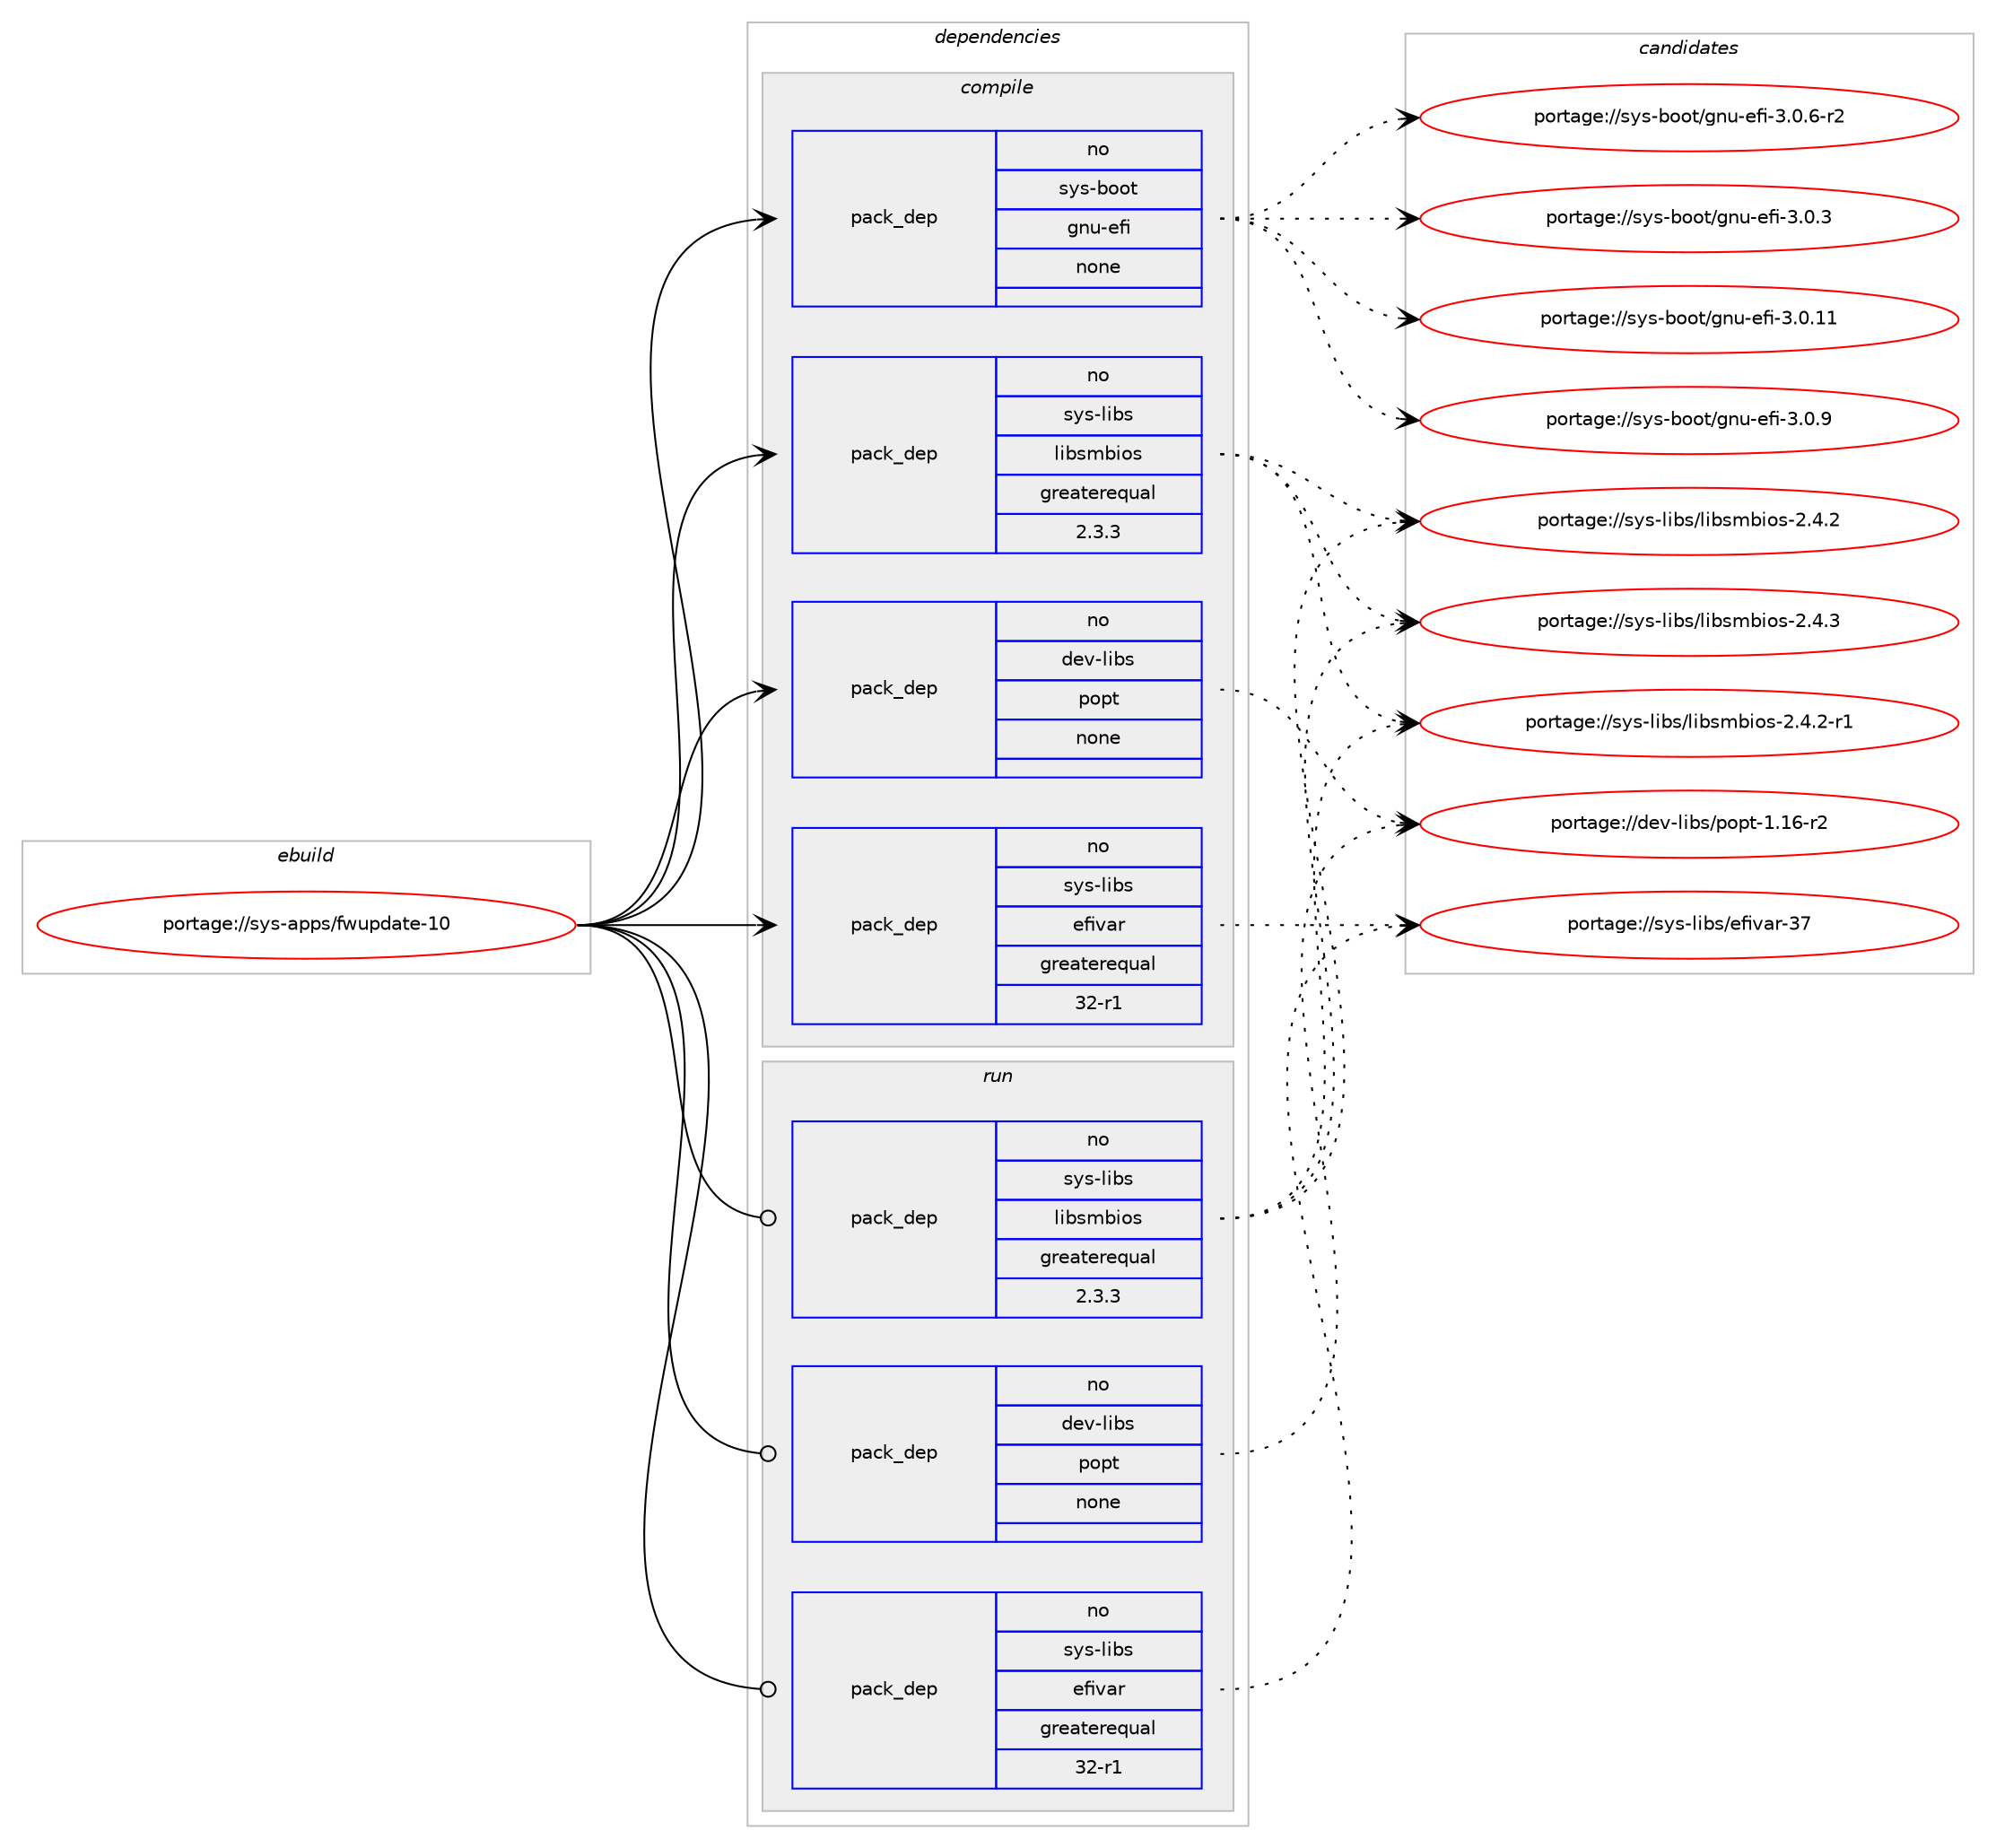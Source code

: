 digraph prolog {

# *************
# Graph options
# *************

newrank=true;
concentrate=true;
compound=true;
graph [rankdir=LR,fontname=Helvetica,fontsize=10,ranksep=1.5];#, ranksep=2.5, nodesep=0.2];
edge  [arrowhead=vee];
node  [fontname=Helvetica,fontsize=10];

# **********
# The ebuild
# **********

subgraph cluster_leftcol {
color=gray;
rank=same;
label=<<i>ebuild</i>>;
id [label="portage://sys-apps/fwupdate-10", color=red, width=4, href="../sys-apps/fwupdate-10.svg"];
}

# ****************
# The dependencies
# ****************

subgraph cluster_midcol {
color=gray;
label=<<i>dependencies</i>>;
subgraph cluster_compile {
fillcolor="#eeeeee";
style=filled;
label=<<i>compile</i>>;
subgraph pack11006 {
dependency13602 [label=<<TABLE BORDER="0" CELLBORDER="1" CELLSPACING="0" CELLPADDING="4" WIDTH="220"><TR><TD ROWSPAN="6" CELLPADDING="30">pack_dep</TD></TR><TR><TD WIDTH="110">no</TD></TR><TR><TD>dev-libs</TD></TR><TR><TD>popt</TD></TR><TR><TD>none</TD></TR><TR><TD></TD></TR></TABLE>>, shape=none, color=blue];
}
id:e -> dependency13602:w [weight=20,style="solid",arrowhead="vee"];
subgraph pack11007 {
dependency13603 [label=<<TABLE BORDER="0" CELLBORDER="1" CELLSPACING="0" CELLPADDING="4" WIDTH="220"><TR><TD ROWSPAN="6" CELLPADDING="30">pack_dep</TD></TR><TR><TD WIDTH="110">no</TD></TR><TR><TD>sys-boot</TD></TR><TR><TD>gnu-efi</TD></TR><TR><TD>none</TD></TR><TR><TD></TD></TR></TABLE>>, shape=none, color=blue];
}
id:e -> dependency13603:w [weight=20,style="solid",arrowhead="vee"];
subgraph pack11008 {
dependency13604 [label=<<TABLE BORDER="0" CELLBORDER="1" CELLSPACING="0" CELLPADDING="4" WIDTH="220"><TR><TD ROWSPAN="6" CELLPADDING="30">pack_dep</TD></TR><TR><TD WIDTH="110">no</TD></TR><TR><TD>sys-libs</TD></TR><TR><TD>efivar</TD></TR><TR><TD>greaterequal</TD></TR><TR><TD>32-r1</TD></TR></TABLE>>, shape=none, color=blue];
}
id:e -> dependency13604:w [weight=20,style="solid",arrowhead="vee"];
subgraph pack11009 {
dependency13605 [label=<<TABLE BORDER="0" CELLBORDER="1" CELLSPACING="0" CELLPADDING="4" WIDTH="220"><TR><TD ROWSPAN="6" CELLPADDING="30">pack_dep</TD></TR><TR><TD WIDTH="110">no</TD></TR><TR><TD>sys-libs</TD></TR><TR><TD>libsmbios</TD></TR><TR><TD>greaterequal</TD></TR><TR><TD>2.3.3</TD></TR></TABLE>>, shape=none, color=blue];
}
id:e -> dependency13605:w [weight=20,style="solid",arrowhead="vee"];
}
subgraph cluster_compileandrun {
fillcolor="#eeeeee";
style=filled;
label=<<i>compile and run</i>>;
}
subgraph cluster_run {
fillcolor="#eeeeee";
style=filled;
label=<<i>run</i>>;
subgraph pack11010 {
dependency13606 [label=<<TABLE BORDER="0" CELLBORDER="1" CELLSPACING="0" CELLPADDING="4" WIDTH="220"><TR><TD ROWSPAN="6" CELLPADDING="30">pack_dep</TD></TR><TR><TD WIDTH="110">no</TD></TR><TR><TD>dev-libs</TD></TR><TR><TD>popt</TD></TR><TR><TD>none</TD></TR><TR><TD></TD></TR></TABLE>>, shape=none, color=blue];
}
id:e -> dependency13606:w [weight=20,style="solid",arrowhead="odot"];
subgraph pack11011 {
dependency13607 [label=<<TABLE BORDER="0" CELLBORDER="1" CELLSPACING="0" CELLPADDING="4" WIDTH="220"><TR><TD ROWSPAN="6" CELLPADDING="30">pack_dep</TD></TR><TR><TD WIDTH="110">no</TD></TR><TR><TD>sys-libs</TD></TR><TR><TD>efivar</TD></TR><TR><TD>greaterequal</TD></TR><TR><TD>32-r1</TD></TR></TABLE>>, shape=none, color=blue];
}
id:e -> dependency13607:w [weight=20,style="solid",arrowhead="odot"];
subgraph pack11012 {
dependency13608 [label=<<TABLE BORDER="0" CELLBORDER="1" CELLSPACING="0" CELLPADDING="4" WIDTH="220"><TR><TD ROWSPAN="6" CELLPADDING="30">pack_dep</TD></TR><TR><TD WIDTH="110">no</TD></TR><TR><TD>sys-libs</TD></TR><TR><TD>libsmbios</TD></TR><TR><TD>greaterequal</TD></TR><TR><TD>2.3.3</TD></TR></TABLE>>, shape=none, color=blue];
}
id:e -> dependency13608:w [weight=20,style="solid",arrowhead="odot"];
}
}

# **************
# The candidates
# **************

subgraph cluster_choices {
rank=same;
color=gray;
label=<<i>candidates</i>>;

subgraph choice11006 {
color=black;
nodesep=1;
choice10010111845108105981154711211111211645494649544511450 [label="portage://dev-libs/popt-1.16-r2", color=red, width=4,href="../dev-libs/popt-1.16-r2.svg"];
dependency13602:e -> choice10010111845108105981154711211111211645494649544511450:w [style=dotted,weight="100"];
}
subgraph choice11007 {
color=black;
nodesep=1;
choice11512111545981111111164710311011745101102105455146484657 [label="portage://sys-boot/gnu-efi-3.0.9", color=red, width=4,href="../sys-boot/gnu-efi-3.0.9.svg"];
choice115121115459811111111647103110117451011021054551464846544511450 [label="portage://sys-boot/gnu-efi-3.0.6-r2", color=red, width=4,href="../sys-boot/gnu-efi-3.0.6-r2.svg"];
choice11512111545981111111164710311011745101102105455146484651 [label="portage://sys-boot/gnu-efi-3.0.3", color=red, width=4,href="../sys-boot/gnu-efi-3.0.3.svg"];
choice1151211154598111111116471031101174510110210545514648464949 [label="portage://sys-boot/gnu-efi-3.0.11", color=red, width=4,href="../sys-boot/gnu-efi-3.0.11.svg"];
dependency13603:e -> choice11512111545981111111164710311011745101102105455146484657:w [style=dotted,weight="100"];
dependency13603:e -> choice115121115459811111111647103110117451011021054551464846544511450:w [style=dotted,weight="100"];
dependency13603:e -> choice11512111545981111111164710311011745101102105455146484651:w [style=dotted,weight="100"];
dependency13603:e -> choice1151211154598111111116471031101174510110210545514648464949:w [style=dotted,weight="100"];
}
subgraph choice11008 {
color=black;
nodesep=1;
choice11512111545108105981154710110210511897114455155 [label="portage://sys-libs/efivar-37", color=red, width=4,href="../sys-libs/efivar-37.svg"];
dependency13604:e -> choice11512111545108105981154710110210511897114455155:w [style=dotted,weight="100"];
}
subgraph choice11009 {
color=black;
nodesep=1;
choice1151211154510810598115471081059811510998105111115455046524651 [label="portage://sys-libs/libsmbios-2.4.3", color=red, width=4,href="../sys-libs/libsmbios-2.4.3.svg"];
choice11512111545108105981154710810598115109981051111154550465246504511449 [label="portage://sys-libs/libsmbios-2.4.2-r1", color=red, width=4,href="../sys-libs/libsmbios-2.4.2-r1.svg"];
choice1151211154510810598115471081059811510998105111115455046524650 [label="portage://sys-libs/libsmbios-2.4.2", color=red, width=4,href="../sys-libs/libsmbios-2.4.2.svg"];
dependency13605:e -> choice1151211154510810598115471081059811510998105111115455046524651:w [style=dotted,weight="100"];
dependency13605:e -> choice11512111545108105981154710810598115109981051111154550465246504511449:w [style=dotted,weight="100"];
dependency13605:e -> choice1151211154510810598115471081059811510998105111115455046524650:w [style=dotted,weight="100"];
}
subgraph choice11010 {
color=black;
nodesep=1;
choice10010111845108105981154711211111211645494649544511450 [label="portage://dev-libs/popt-1.16-r2", color=red, width=4,href="../dev-libs/popt-1.16-r2.svg"];
dependency13606:e -> choice10010111845108105981154711211111211645494649544511450:w [style=dotted,weight="100"];
}
subgraph choice11011 {
color=black;
nodesep=1;
choice11512111545108105981154710110210511897114455155 [label="portage://sys-libs/efivar-37", color=red, width=4,href="../sys-libs/efivar-37.svg"];
dependency13607:e -> choice11512111545108105981154710110210511897114455155:w [style=dotted,weight="100"];
}
subgraph choice11012 {
color=black;
nodesep=1;
choice1151211154510810598115471081059811510998105111115455046524651 [label="portage://sys-libs/libsmbios-2.4.3", color=red, width=4,href="../sys-libs/libsmbios-2.4.3.svg"];
choice11512111545108105981154710810598115109981051111154550465246504511449 [label="portage://sys-libs/libsmbios-2.4.2-r1", color=red, width=4,href="../sys-libs/libsmbios-2.4.2-r1.svg"];
choice1151211154510810598115471081059811510998105111115455046524650 [label="portage://sys-libs/libsmbios-2.4.2", color=red, width=4,href="../sys-libs/libsmbios-2.4.2.svg"];
dependency13608:e -> choice1151211154510810598115471081059811510998105111115455046524651:w [style=dotted,weight="100"];
dependency13608:e -> choice11512111545108105981154710810598115109981051111154550465246504511449:w [style=dotted,weight="100"];
dependency13608:e -> choice1151211154510810598115471081059811510998105111115455046524650:w [style=dotted,weight="100"];
}
}

}
